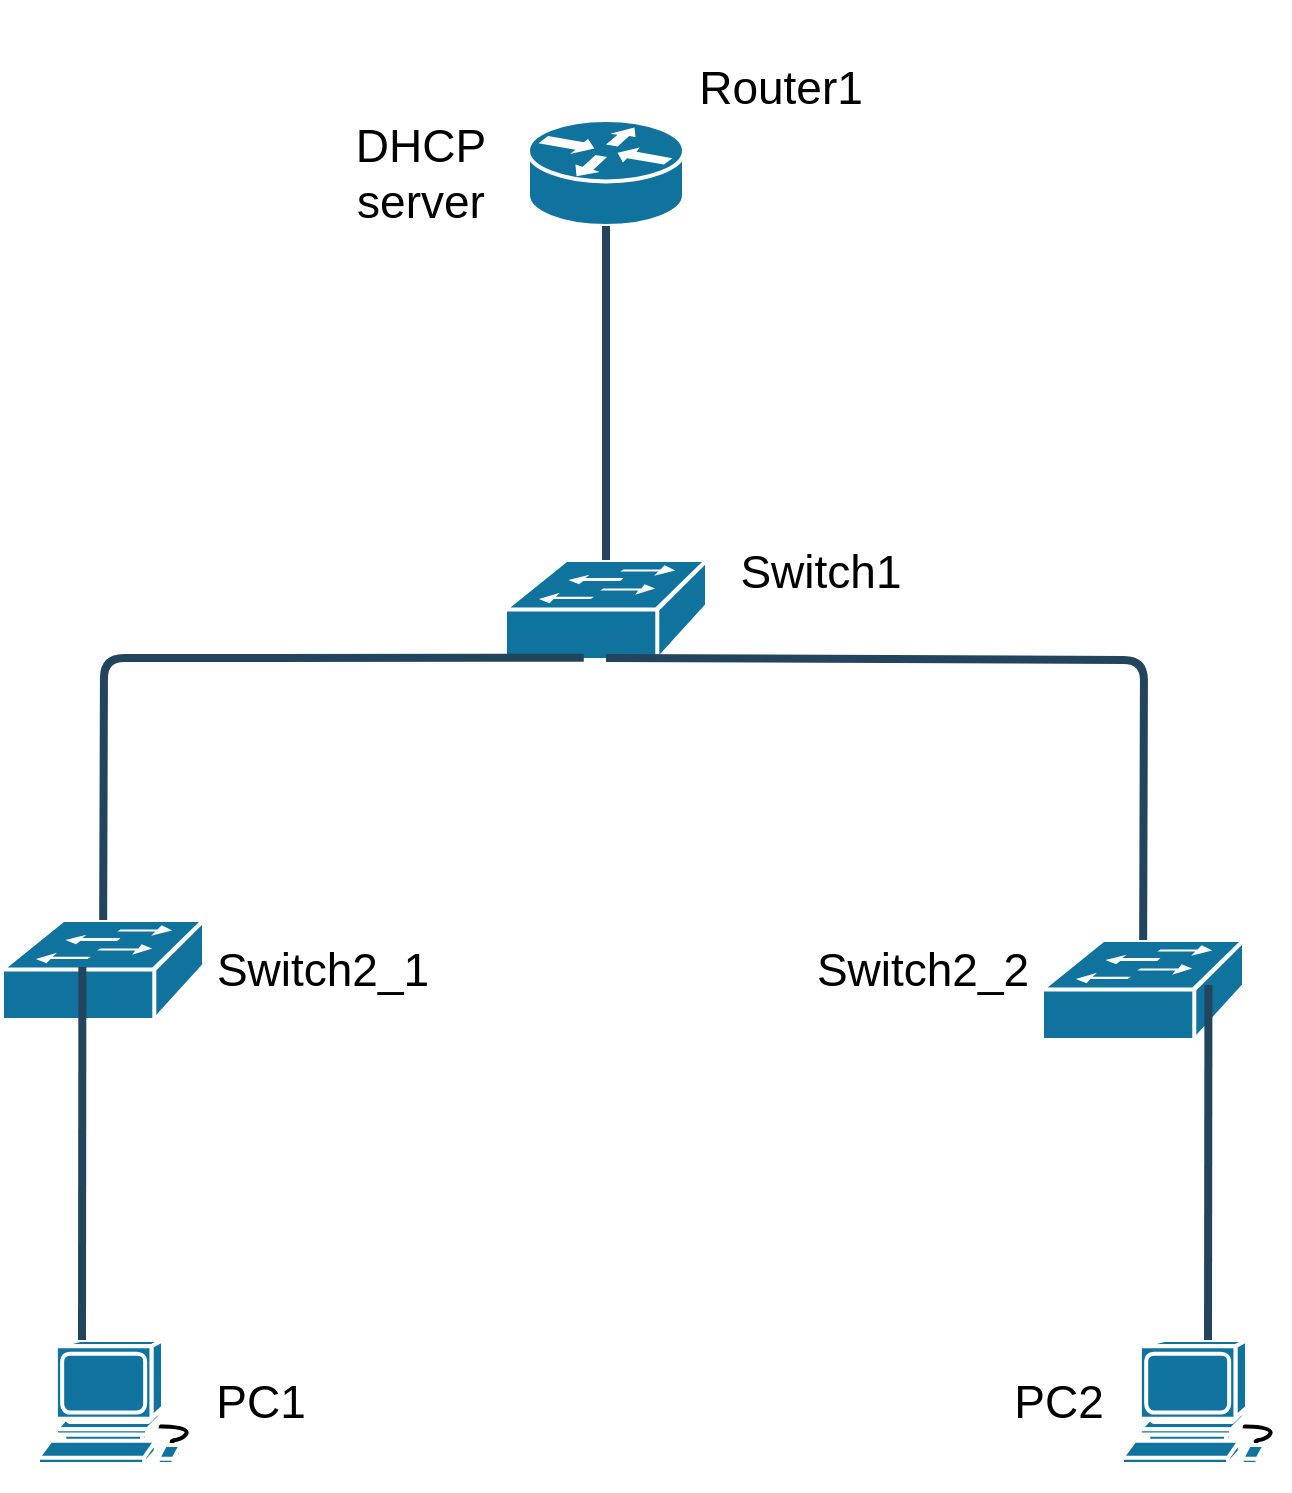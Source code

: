 <mxfile version="24.7.17">
  <diagram id="6a731a19-8d31-9384-78a2-239565b7b9f0" name="Page-1">
    <mxGraphModel dx="1379" dy="1188" grid="1" gridSize="10" guides="1" tooltips="1" connect="1" arrows="1" fold="1" page="1" pageScale="1" pageWidth="827" pageHeight="1169" background="none" math="0" shadow="0">
      <root>
        <mxCell id="0" />
        <mxCell id="1" parent="0" />
        <mxCell id="2096" value="" style="shape=mxgraph.cisco.computers_and_peripherals.workstation;html=1;dashed=0;fillColor=#10739E;strokeColor=#ffffff;strokeWidth=2;verticalLabelPosition=bottom;verticalAlign=top;fontFamily=Helvetica;fontSize=36;fontColor=#FFB366" parent="1" vertex="1">
          <mxGeometry x="898" y="680" width="83" height="62" as="geometry" />
        </mxCell>
        <mxCell id="2114" value="" style="shape=mxgraph.cisco.switches.workgroup_switch;html=1;dashed=0;fillColor=#10739E;strokeColor=#ffffff;strokeWidth=2;verticalLabelPosition=bottom;verticalAlign=top;fontFamily=Helvetica;fontSize=36;fontColor=#FFB366" parent="1" vertex="1">
          <mxGeometry x="880" y="470" width="101" height="50" as="geometry" />
        </mxCell>
        <mxCell id="2115" value="" style="shape=mxgraph.cisco.switches.workgroup_switch;html=1;dashed=0;fillColor=#10739E;strokeColor=#ffffff;strokeWidth=2;verticalLabelPosition=bottom;verticalAlign=top;fontFamily=Helvetica;fontSize=36;fontColor=#FFB366" parent="1" vertex="1">
          <mxGeometry x="1131.5" y="290" width="101" height="50" as="geometry" />
        </mxCell>
        <mxCell id="2116" value="" style="shape=mxgraph.cisco.switches.workgroup_switch;html=1;dashed=0;fillColor=#10739E;strokeColor=#ffffff;strokeWidth=2;verticalLabelPosition=bottom;verticalAlign=top;fontFamily=Helvetica;fontSize=36;fontColor=#FFB366" parent="1" vertex="1">
          <mxGeometry x="1400" y="480" width="101" height="50" as="geometry" />
        </mxCell>
        <object label="" id="2138">
          <mxCell style="shape=mxgraph.cisco.routers.router;html=1;dashed=0;fillColor=#10739E;strokeColor=#ffffff;strokeWidth=2;verticalLabelPosition=bottom;verticalAlign=top;fontFamily=Helvetica;fontSize=35;fontColor=default;" parent="1" vertex="1">
            <mxGeometry x="1143" y="70" width="78" height="53" as="geometry" />
          </mxCell>
        </object>
        <mxCell id="2161" value="" style="edgeStyle=elbowEdgeStyle;elbow=horizontal;endArrow=none;html=1;strokeColor=#23445D;endFill=0;strokeWidth=4;rounded=1;exitX=0.398;exitY=0.471;exitDx=0;exitDy=0;exitPerimeter=0;" parent="1" target="2096" edge="1" source="2114">
          <mxGeometry width="100" height="100" relative="1" as="geometry">
            <mxPoint x="1060" y="624.7" as="sourcePoint" />
            <mxPoint x="96.306" y="156.25" as="targetPoint" />
            <Array as="points">
              <mxPoint x="920" y="480" />
            </Array>
          </mxGeometry>
        </mxCell>
        <mxCell id="2172" style="edgeStyle=none;rounded=1;html=1;strokeColor=#23445D;endArrow=none;endFill=0;strokeWidth=4;exitX=0.39;exitY=0.977;exitDx=0;exitDy=0;exitPerimeter=0;" parent="1" source="2115" target="2114" edge="1">
          <mxGeometry relative="1" as="geometry">
            <Array as="points">
              <mxPoint x="931" y="339" />
            </Array>
          </mxGeometry>
        </mxCell>
        <mxCell id="2173" style="edgeStyle=none;rounded=1;html=1;strokeColor=#23445D;endArrow=none;endFill=0;strokeWidth=4;exitX=0.5;exitY=0.98;exitDx=0;exitDy=0;exitPerimeter=0;" parent="1" source="2115" target="2116" edge="1">
          <mxGeometry relative="1" as="geometry">
            <Array as="points">
              <mxPoint x="1451" y="340" />
            </Array>
          </mxGeometry>
        </mxCell>
        <mxCell id="2175" style="edgeStyle=none;rounded=1;html=1;strokeColor=#23445D;endArrow=none;endFill=0;strokeWidth=4;exitX=0.5;exitY=1;exitDx=0;exitDy=0;exitPerimeter=0;" parent="1" source="2138" target="2115" edge="1">
          <mxGeometry relative="1" as="geometry" />
        </mxCell>
        <mxCell id="PBcu1xyfOd3klQbmD5s6-2262" value="" style="shape=mxgraph.cisco.computers_and_peripherals.workstation;html=1;dashed=0;fillColor=#10739E;strokeColor=#ffffff;strokeWidth=2;verticalLabelPosition=bottom;verticalAlign=top;fontFamily=Helvetica;fontSize=36;fontColor=#FFB366" vertex="1" parent="1">
          <mxGeometry x="1440" y="680" width="83" height="62" as="geometry" />
        </mxCell>
        <mxCell id="PBcu1xyfOd3klQbmD5s6-2263" value="" style="edgeStyle=elbowEdgeStyle;elbow=horizontal;endArrow=none;html=1;strokeColor=#23445D;endFill=0;strokeWidth=4;rounded=1;exitX=0.824;exitY=0.45;exitDx=0;exitDy=0;exitPerimeter=0;" edge="1" parent="1" target="PBcu1xyfOd3klQbmD5s6-2262" source="2116">
          <mxGeometry width="100" height="100" relative="1" as="geometry">
            <mxPoint x="1500" y="73" as="sourcePoint" />
            <mxPoint x="747.226" y="85" as="targetPoint" />
          </mxGeometry>
        </mxCell>
        <mxCell id="PBcu1xyfOd3klQbmD5s6-2266" value="&lt;font style=&quot;font-size: 23px;&quot;&gt;Router1&lt;/font&gt;" style="text;html=1;align=center;verticalAlign=middle;whiteSpace=wrap;rounded=0;" vertex="1" parent="1">
          <mxGeometry x="1210" y="10" width="119" height="88.5" as="geometry" />
        </mxCell>
        <mxCell id="PBcu1xyfOd3klQbmD5s6-2267" value="&lt;span style=&quot;font-size: 23px;&quot;&gt;Switch1&lt;/span&gt;" style="text;html=1;align=center;verticalAlign=middle;whiteSpace=wrap;rounded=0;" vertex="1" parent="1">
          <mxGeometry x="1230" y="251.5" width="119" height="88.5" as="geometry" />
        </mxCell>
        <mxCell id="PBcu1xyfOd3klQbmD5s6-2268" value="&lt;font style=&quot;font-size: 23px;&quot;&gt;Switch2_1&lt;/font&gt;" style="text;html=1;align=center;verticalAlign=middle;whiteSpace=wrap;rounded=0;" vertex="1" parent="1">
          <mxGeometry x="981" y="450.75" width="119" height="88.5" as="geometry" />
        </mxCell>
        <mxCell id="PBcu1xyfOd3klQbmD5s6-2269" value="&lt;font style=&quot;font-size: 23px;&quot;&gt;Switch2_2&lt;/font&gt;" style="text;html=1;align=center;verticalAlign=middle;whiteSpace=wrap;rounded=0;" vertex="1" parent="1">
          <mxGeometry x="1281" y="450.75" width="119" height="88.5" as="geometry" />
        </mxCell>
        <mxCell id="PBcu1xyfOd3klQbmD5s6-2270" value="&lt;font style=&quot;font-size: 23px;&quot;&gt;PC1&lt;/font&gt;" style="text;html=1;align=center;verticalAlign=middle;whiteSpace=wrap;rounded=0;" vertex="1" parent="1">
          <mxGeometry x="950" y="666.75" width="119" height="88.5" as="geometry" />
        </mxCell>
        <mxCell id="PBcu1xyfOd3klQbmD5s6-2271" value="&lt;font style=&quot;font-size: 23px;&quot;&gt;PC2&lt;/font&gt;" style="text;html=1;align=center;verticalAlign=middle;whiteSpace=wrap;rounded=0;" vertex="1" parent="1">
          <mxGeometry x="1349" y="666.75" width="119" height="88.5" as="geometry" />
        </mxCell>
        <mxCell id="PBcu1xyfOd3klQbmD5s6-2272" value="&lt;span style=&quot;font-size: 23px;&quot;&gt;DHCP server&lt;/span&gt;" style="text;html=1;align=center;verticalAlign=middle;whiteSpace=wrap;rounded=0;" vertex="1" parent="1">
          <mxGeometry x="1030" y="52.25" width="119" height="88.5" as="geometry" />
        </mxCell>
      </root>
    </mxGraphModel>
  </diagram>
</mxfile>
